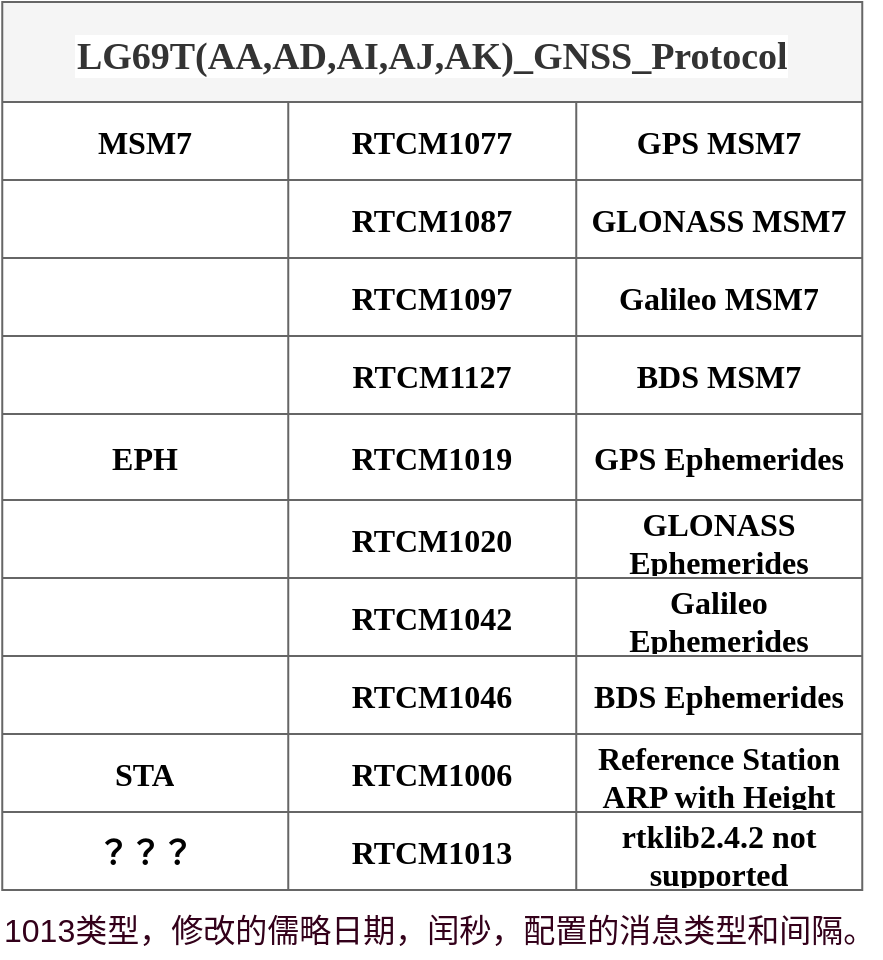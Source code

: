 <mxfile version="24.7.5">
  <diagram id="v6J2Fcln8kv8FsL8eZeO" name="第 1 页">
    <mxGraphModel dx="2062" dy="2013" grid="1" gridSize="10" guides="1" tooltips="1" connect="1" arrows="1" fold="1" page="1" pageScale="1" pageWidth="827" pageHeight="1169" math="0" shadow="0">
      <root>
        <mxCell id="0" />
        <mxCell id="1" parent="0" />
        <mxCell id="3SG8wKmaZ22dm2qWLbcS-3" value="LG69T(AA,AD,AI,AJ,AK)_GNSS_Protocol" style="shape=table;startSize=50;container=1;collapsible=0;childLayout=tableLayout;fontStyle=1;align=center;fontFamily=Times New Roman;fontSize=19;labelBackgroundColor=default;fillColor=#f5f5f5;fontColor=#333333;strokeColor=#666666;" parent="1" vertex="1">
          <mxGeometry x="-759.87" y="-680" width="430" height="444" as="geometry" />
        </mxCell>
        <mxCell id="3SG8wKmaZ22dm2qWLbcS-4" value="" style="shape=tableRow;horizontal=0;startSize=0;swimlaneHead=0;swimlaneBody=0;top=0;left=0;bottom=0;right=0;collapsible=0;dropTarget=0;fillColor=none;points=[[0,0.5],[1,0.5]];portConstraint=eastwest;fontSize=16;" parent="3SG8wKmaZ22dm2qWLbcS-3" vertex="1">
          <mxGeometry y="50" width="430" height="39" as="geometry" />
        </mxCell>
        <mxCell id="3SG8wKmaZ22dm2qWLbcS-5" value="&lt;font face=&quot;Times New Roman&quot;&gt;&lt;b&gt;MSM7&lt;/b&gt;&lt;/font&gt;" style="shape=partialRectangle;html=1;whiteSpace=wrap;connectable=0;fillColor=none;top=0;left=0;bottom=0;right=0;overflow=hidden;fontSize=16;" parent="3SG8wKmaZ22dm2qWLbcS-4" vertex="1">
          <mxGeometry width="143" height="39" as="geometry">
            <mxRectangle width="143" height="39" as="alternateBounds" />
          </mxGeometry>
        </mxCell>
        <mxCell id="3SG8wKmaZ22dm2qWLbcS-6" value="&lt;font face=&quot;Times New Roman&quot;&gt;&lt;b&gt;RTCM1077&lt;/b&gt;&lt;/font&gt;" style="shape=partialRectangle;html=1;whiteSpace=wrap;connectable=0;fillColor=none;top=0;left=0;bottom=0;right=0;overflow=hidden;fontSize=16;" parent="3SG8wKmaZ22dm2qWLbcS-4" vertex="1">
          <mxGeometry x="143" width="144" height="39" as="geometry">
            <mxRectangle width="144" height="39" as="alternateBounds" />
          </mxGeometry>
        </mxCell>
        <mxCell id="3SG8wKmaZ22dm2qWLbcS-7" value="&lt;font face=&quot;Times New Roman&quot;&gt;&lt;b&gt;GPS MSM7&lt;/b&gt;&lt;/font&gt;" style="shape=partialRectangle;html=1;whiteSpace=wrap;connectable=0;fillColor=none;top=0;left=0;bottom=0;right=0;overflow=hidden;fontSize=16;" parent="3SG8wKmaZ22dm2qWLbcS-4" vertex="1">
          <mxGeometry x="287" width="143" height="39" as="geometry">
            <mxRectangle width="143" height="39" as="alternateBounds" />
          </mxGeometry>
        </mxCell>
        <mxCell id="3SG8wKmaZ22dm2qWLbcS-8" value="" style="shape=tableRow;horizontal=0;startSize=0;swimlaneHead=0;swimlaneBody=0;top=0;left=0;bottom=0;right=0;collapsible=0;dropTarget=0;fillColor=none;points=[[0,0.5],[1,0.5]];portConstraint=eastwest;fontSize=16;" parent="3SG8wKmaZ22dm2qWLbcS-3" vertex="1">
          <mxGeometry y="89" width="430" height="39" as="geometry" />
        </mxCell>
        <mxCell id="3SG8wKmaZ22dm2qWLbcS-9" value="" style="shape=partialRectangle;html=1;whiteSpace=wrap;connectable=0;fillColor=none;top=0;left=0;bottom=0;right=0;overflow=hidden;fontSize=16;" parent="3SG8wKmaZ22dm2qWLbcS-8" vertex="1">
          <mxGeometry width="143" height="39" as="geometry">
            <mxRectangle width="143" height="39" as="alternateBounds" />
          </mxGeometry>
        </mxCell>
        <mxCell id="3SG8wKmaZ22dm2qWLbcS-10" value="&lt;font face=&quot;Times New Roman&quot;&gt;RTCM1087&lt;/font&gt;" style="shape=partialRectangle;html=1;whiteSpace=wrap;connectable=0;fillColor=none;top=0;left=0;bottom=0;right=0;overflow=hidden;fontSize=16;fontStyle=1" parent="3SG8wKmaZ22dm2qWLbcS-8" vertex="1">
          <mxGeometry x="143" width="144" height="39" as="geometry">
            <mxRectangle width="144" height="39" as="alternateBounds" />
          </mxGeometry>
        </mxCell>
        <mxCell id="3SG8wKmaZ22dm2qWLbcS-11" value="&lt;span&gt;&lt;font face=&quot;Times New Roman&quot;&gt;GLONASS MSM7&lt;/font&gt;&lt;/span&gt;" style="shape=partialRectangle;html=1;whiteSpace=wrap;connectable=0;fillColor=none;top=0;left=0;bottom=0;right=0;overflow=hidden;fontSize=16;fontStyle=1" parent="3SG8wKmaZ22dm2qWLbcS-8" vertex="1">
          <mxGeometry x="287" width="143" height="39" as="geometry">
            <mxRectangle width="143" height="39" as="alternateBounds" />
          </mxGeometry>
        </mxCell>
        <mxCell id="3SG8wKmaZ22dm2qWLbcS-12" style="shape=tableRow;horizontal=0;startSize=0;swimlaneHead=0;swimlaneBody=0;top=0;left=0;bottom=0;right=0;collapsible=0;dropTarget=0;fillColor=none;points=[[0,0.5],[1,0.5]];portConstraint=eastwest;fontSize=16;" parent="3SG8wKmaZ22dm2qWLbcS-3" vertex="1">
          <mxGeometry y="128" width="430" height="39" as="geometry" />
        </mxCell>
        <mxCell id="3SG8wKmaZ22dm2qWLbcS-13" style="shape=partialRectangle;html=1;whiteSpace=wrap;connectable=0;fillColor=none;top=0;left=0;bottom=0;right=0;overflow=hidden;fontSize=16;" parent="3SG8wKmaZ22dm2qWLbcS-12" vertex="1">
          <mxGeometry width="143" height="39" as="geometry">
            <mxRectangle width="143" height="39" as="alternateBounds" />
          </mxGeometry>
        </mxCell>
        <mxCell id="3SG8wKmaZ22dm2qWLbcS-14" value="&lt;font face=&quot;Times New Roman&quot;&gt;RTCM1097&lt;/font&gt;" style="shape=partialRectangle;html=1;whiteSpace=wrap;connectable=0;fillColor=none;top=0;left=0;bottom=0;right=0;overflow=hidden;fontSize=16;fontStyle=1" parent="3SG8wKmaZ22dm2qWLbcS-12" vertex="1">
          <mxGeometry x="143" width="144" height="39" as="geometry">
            <mxRectangle width="144" height="39" as="alternateBounds" />
          </mxGeometry>
        </mxCell>
        <mxCell id="3SG8wKmaZ22dm2qWLbcS-15" value="&lt;font face=&quot;Times New Roman&quot;&gt;Galileo MSM7&lt;/font&gt;" style="shape=partialRectangle;html=1;whiteSpace=wrap;connectable=0;fillColor=none;top=0;left=0;bottom=0;right=0;overflow=hidden;fontSize=16;fontStyle=1" parent="3SG8wKmaZ22dm2qWLbcS-12" vertex="1">
          <mxGeometry x="287" width="143" height="39" as="geometry">
            <mxRectangle width="143" height="39" as="alternateBounds" />
          </mxGeometry>
        </mxCell>
        <mxCell id="3SG8wKmaZ22dm2qWLbcS-16" style="shape=tableRow;horizontal=0;startSize=0;swimlaneHead=0;swimlaneBody=0;top=0;left=0;bottom=0;right=0;collapsible=0;dropTarget=0;fillColor=none;points=[[0,0.5],[1,0.5]];portConstraint=eastwest;fontSize=16;" parent="3SG8wKmaZ22dm2qWLbcS-3" vertex="1">
          <mxGeometry y="167" width="430" height="39" as="geometry" />
        </mxCell>
        <mxCell id="3SG8wKmaZ22dm2qWLbcS-17" style="shape=partialRectangle;html=1;whiteSpace=wrap;connectable=0;fillColor=none;top=0;left=0;bottom=0;right=0;overflow=hidden;fontSize=16;" parent="3SG8wKmaZ22dm2qWLbcS-16" vertex="1">
          <mxGeometry width="143" height="39" as="geometry">
            <mxRectangle width="143" height="39" as="alternateBounds" />
          </mxGeometry>
        </mxCell>
        <mxCell id="3SG8wKmaZ22dm2qWLbcS-18" value="&lt;font face=&quot;Times New Roman&quot;&gt;RTCM1127&lt;/font&gt;" style="shape=partialRectangle;html=1;whiteSpace=wrap;connectable=0;fillColor=none;top=0;left=0;bottom=0;right=0;overflow=hidden;fontSize=16;fontStyle=1" parent="3SG8wKmaZ22dm2qWLbcS-16" vertex="1">
          <mxGeometry x="143" width="144" height="39" as="geometry">
            <mxRectangle width="144" height="39" as="alternateBounds" />
          </mxGeometry>
        </mxCell>
        <mxCell id="3SG8wKmaZ22dm2qWLbcS-19" value="&lt;font face=&quot;Times New Roman&quot;&gt;BDS MSM7&lt;/font&gt;" style="shape=partialRectangle;html=1;whiteSpace=wrap;connectable=0;fillColor=none;top=0;left=0;bottom=0;right=0;overflow=hidden;fontSize=16;fontStyle=1" parent="3SG8wKmaZ22dm2qWLbcS-16" vertex="1">
          <mxGeometry x="287" width="143" height="39" as="geometry">
            <mxRectangle width="143" height="39" as="alternateBounds" />
          </mxGeometry>
        </mxCell>
        <mxCell id="3SG8wKmaZ22dm2qWLbcS-20" style="shape=tableRow;horizontal=0;startSize=0;swimlaneHead=0;swimlaneBody=0;top=0;left=0;bottom=0;right=0;collapsible=0;dropTarget=0;fillColor=none;points=[[0,0.5],[1,0.5]];portConstraint=eastwest;fontSize=16;" parent="3SG8wKmaZ22dm2qWLbcS-3" vertex="1">
          <mxGeometry y="206" width="430" height="43" as="geometry" />
        </mxCell>
        <mxCell id="3SG8wKmaZ22dm2qWLbcS-21" value="&lt;font face=&quot;Times New Roman&quot;&gt;EPH&lt;/font&gt;" style="shape=partialRectangle;html=1;whiteSpace=wrap;connectable=0;fillColor=none;top=0;left=0;bottom=0;right=0;overflow=hidden;fontSize=16;fontStyle=1" parent="3SG8wKmaZ22dm2qWLbcS-20" vertex="1">
          <mxGeometry width="143" height="43" as="geometry">
            <mxRectangle width="143" height="43" as="alternateBounds" />
          </mxGeometry>
        </mxCell>
        <mxCell id="3SG8wKmaZ22dm2qWLbcS-22" value="&lt;font face=&quot;Times New Roman&quot;&gt;RTCM1019&lt;/font&gt;" style="shape=partialRectangle;html=1;whiteSpace=wrap;connectable=0;fillColor=none;top=0;left=0;bottom=0;right=0;overflow=hidden;fontSize=16;fontStyle=1" parent="3SG8wKmaZ22dm2qWLbcS-20" vertex="1">
          <mxGeometry x="143" width="144" height="43" as="geometry">
            <mxRectangle width="144" height="43" as="alternateBounds" />
          </mxGeometry>
        </mxCell>
        <mxCell id="3SG8wKmaZ22dm2qWLbcS-23" value="&lt;font face=&quot;Times New Roman&quot;&gt;GPS Ephemerides&lt;/font&gt;" style="shape=partialRectangle;html=1;whiteSpace=wrap;connectable=0;fillColor=none;top=0;left=0;bottom=0;right=0;overflow=hidden;fontSize=16;fontStyle=1" parent="3SG8wKmaZ22dm2qWLbcS-20" vertex="1">
          <mxGeometry x="287" width="143" height="43" as="geometry">
            <mxRectangle width="143" height="43" as="alternateBounds" />
          </mxGeometry>
        </mxCell>
        <mxCell id="3SG8wKmaZ22dm2qWLbcS-24" style="shape=tableRow;horizontal=0;startSize=0;swimlaneHead=0;swimlaneBody=0;top=0;left=0;bottom=0;right=0;collapsible=0;dropTarget=0;fillColor=none;points=[[0,0.5],[1,0.5]];portConstraint=eastwest;fontSize=16;" parent="3SG8wKmaZ22dm2qWLbcS-3" vertex="1">
          <mxGeometry y="249" width="430" height="39" as="geometry" />
        </mxCell>
        <mxCell id="3SG8wKmaZ22dm2qWLbcS-25" style="shape=partialRectangle;html=1;whiteSpace=wrap;connectable=0;fillColor=none;top=0;left=0;bottom=0;right=0;overflow=hidden;fontSize=16;" parent="3SG8wKmaZ22dm2qWLbcS-24" vertex="1">
          <mxGeometry width="143" height="39" as="geometry">
            <mxRectangle width="143" height="39" as="alternateBounds" />
          </mxGeometry>
        </mxCell>
        <mxCell id="3SG8wKmaZ22dm2qWLbcS-26" value="&lt;font face=&quot;Times New Roman&quot;&gt;RTCM1020&lt;/font&gt;" style="shape=partialRectangle;html=1;whiteSpace=wrap;connectable=0;fillColor=none;top=0;left=0;bottom=0;right=0;overflow=hidden;fontSize=16;fontStyle=1" parent="3SG8wKmaZ22dm2qWLbcS-24" vertex="1">
          <mxGeometry x="143" width="144" height="39" as="geometry">
            <mxRectangle width="144" height="39" as="alternateBounds" />
          </mxGeometry>
        </mxCell>
        <mxCell id="3SG8wKmaZ22dm2qWLbcS-27" value="&lt;font face=&quot;Times New Roman&quot;&gt;GLONASS Ephemerides&lt;/font&gt;" style="shape=partialRectangle;html=1;whiteSpace=wrap;connectable=0;fillColor=none;top=0;left=0;bottom=0;right=0;overflow=hidden;fontSize=16;fontStyle=1" parent="3SG8wKmaZ22dm2qWLbcS-24" vertex="1">
          <mxGeometry x="287" width="143" height="39" as="geometry">
            <mxRectangle width="143" height="39" as="alternateBounds" />
          </mxGeometry>
        </mxCell>
        <mxCell id="3SG8wKmaZ22dm2qWLbcS-28" value="" style="shape=tableRow;horizontal=0;startSize=0;swimlaneHead=0;swimlaneBody=0;top=0;left=0;bottom=0;right=0;collapsible=0;dropTarget=0;fillColor=none;points=[[0,0.5],[1,0.5]];portConstraint=eastwest;fontSize=16;" parent="3SG8wKmaZ22dm2qWLbcS-3" vertex="1">
          <mxGeometry y="288" width="430" height="39" as="geometry" />
        </mxCell>
        <mxCell id="3SG8wKmaZ22dm2qWLbcS-29" value="" style="shape=partialRectangle;html=1;whiteSpace=wrap;connectable=0;fillColor=none;top=0;left=0;bottom=0;right=0;overflow=hidden;fontSize=16;" parent="3SG8wKmaZ22dm2qWLbcS-28" vertex="1">
          <mxGeometry width="143" height="39" as="geometry">
            <mxRectangle width="143" height="39" as="alternateBounds" />
          </mxGeometry>
        </mxCell>
        <mxCell id="3SG8wKmaZ22dm2qWLbcS-30" value="&lt;font face=&quot;Times New Roman&quot;&gt;RTCM1042&lt;/font&gt;" style="shape=partialRectangle;html=1;whiteSpace=wrap;connectable=0;fillColor=none;top=0;left=0;bottom=0;right=0;overflow=hidden;fontSize=16;fontStyle=1" parent="3SG8wKmaZ22dm2qWLbcS-28" vertex="1">
          <mxGeometry x="143" width="144" height="39" as="geometry">
            <mxRectangle width="144" height="39" as="alternateBounds" />
          </mxGeometry>
        </mxCell>
        <mxCell id="3SG8wKmaZ22dm2qWLbcS-31" value="&lt;font face=&quot;Times New Roman&quot;&gt;Galileo Ephemerides&lt;/font&gt;" style="shape=partialRectangle;html=1;whiteSpace=wrap;connectable=0;fillColor=none;top=0;left=0;bottom=0;right=0;overflow=hidden;fontSize=16;fontStyle=1" parent="3SG8wKmaZ22dm2qWLbcS-28" vertex="1">
          <mxGeometry x="287" width="143" height="39" as="geometry">
            <mxRectangle width="143" height="39" as="alternateBounds" />
          </mxGeometry>
        </mxCell>
        <mxCell id="3SG8wKmaZ22dm2qWLbcS-32" value="" style="shape=tableRow;horizontal=0;startSize=0;swimlaneHead=0;swimlaneBody=0;top=0;left=0;bottom=0;right=0;collapsible=0;dropTarget=0;fillColor=none;points=[[0,0.5],[1,0.5]];portConstraint=eastwest;fontSize=16;" parent="3SG8wKmaZ22dm2qWLbcS-3" vertex="1">
          <mxGeometry y="327" width="430" height="39" as="geometry" />
        </mxCell>
        <mxCell id="3SG8wKmaZ22dm2qWLbcS-33" value="" style="shape=partialRectangle;html=1;whiteSpace=wrap;connectable=0;fillColor=none;top=0;left=0;bottom=0;right=0;overflow=hidden;fontSize=16;" parent="3SG8wKmaZ22dm2qWLbcS-32" vertex="1">
          <mxGeometry width="143" height="39" as="geometry">
            <mxRectangle width="143" height="39" as="alternateBounds" />
          </mxGeometry>
        </mxCell>
        <mxCell id="3SG8wKmaZ22dm2qWLbcS-34" value="&lt;font face=&quot;Times New Roman&quot;&gt;RTCM1046&lt;/font&gt;" style="shape=partialRectangle;html=1;whiteSpace=wrap;connectable=0;fillColor=none;top=0;left=0;bottom=0;right=0;overflow=hidden;fontSize=16;fontStyle=1" parent="3SG8wKmaZ22dm2qWLbcS-32" vertex="1">
          <mxGeometry x="143" width="144" height="39" as="geometry">
            <mxRectangle width="144" height="39" as="alternateBounds" />
          </mxGeometry>
        </mxCell>
        <mxCell id="3SG8wKmaZ22dm2qWLbcS-35" value="&lt;font face=&quot;Times New Roman&quot;&gt;BDS Ephemerides&lt;/font&gt;" style="shape=partialRectangle;html=1;whiteSpace=wrap;connectable=0;fillColor=none;top=0;left=0;bottom=0;right=0;overflow=hidden;pointerEvents=1;fontSize=16;fontStyle=1" parent="3SG8wKmaZ22dm2qWLbcS-32" vertex="1">
          <mxGeometry x="287" width="143" height="39" as="geometry">
            <mxRectangle width="143" height="39" as="alternateBounds" />
          </mxGeometry>
        </mxCell>
        <mxCell id="3SG8wKmaZ22dm2qWLbcS-36" style="shape=tableRow;horizontal=0;startSize=0;swimlaneHead=0;swimlaneBody=0;top=0;left=0;bottom=0;right=0;collapsible=0;dropTarget=0;fillColor=none;points=[[0,0.5],[1,0.5]];portConstraint=eastwest;fontSize=16;" parent="3SG8wKmaZ22dm2qWLbcS-3" vertex="1">
          <mxGeometry y="366" width="430" height="39" as="geometry" />
        </mxCell>
        <mxCell id="3SG8wKmaZ22dm2qWLbcS-37" value="&lt;font face=&quot;Times New Roman&quot;&gt;STA&lt;/font&gt;" style="shape=partialRectangle;html=1;whiteSpace=wrap;connectable=0;fillColor=none;top=0;left=0;bottom=0;right=0;overflow=hidden;fontSize=16;fontStyle=1" parent="3SG8wKmaZ22dm2qWLbcS-36" vertex="1">
          <mxGeometry width="143" height="39" as="geometry">
            <mxRectangle width="143" height="39" as="alternateBounds" />
          </mxGeometry>
        </mxCell>
        <mxCell id="3SG8wKmaZ22dm2qWLbcS-38" value="&lt;font face=&quot;Times New Roman&quot;&gt;RTCM1006&lt;/font&gt;" style="shape=partialRectangle;html=1;whiteSpace=wrap;connectable=0;fillColor=none;top=0;left=0;bottom=0;right=0;overflow=hidden;fontSize=16;fontStyle=1" parent="3SG8wKmaZ22dm2qWLbcS-36" vertex="1">
          <mxGeometry x="143" width="144" height="39" as="geometry">
            <mxRectangle width="144" height="39" as="alternateBounds" />
          </mxGeometry>
        </mxCell>
        <mxCell id="3SG8wKmaZ22dm2qWLbcS-39" value="&lt;font face=&quot;Times New Roman&quot;&gt;&lt;b&gt;Reference Station ARP with Height&lt;/b&gt;&lt;/font&gt;" style="shape=partialRectangle;html=1;whiteSpace=wrap;connectable=0;fillColor=none;top=0;left=0;bottom=0;right=0;overflow=hidden;pointerEvents=1;fontSize=16;" parent="3SG8wKmaZ22dm2qWLbcS-36" vertex="1">
          <mxGeometry x="287" width="143" height="39" as="geometry">
            <mxRectangle width="143" height="39" as="alternateBounds" />
          </mxGeometry>
        </mxCell>
        <mxCell id="zSCRI67G9DwhUW2mgSZW-7" style="shape=tableRow;horizontal=0;startSize=0;swimlaneHead=0;swimlaneBody=0;top=0;left=0;bottom=0;right=0;collapsible=0;dropTarget=0;fillColor=none;points=[[0,0.5],[1,0.5]];portConstraint=eastwest;fontSize=16;" parent="3SG8wKmaZ22dm2qWLbcS-3" vertex="1">
          <mxGeometry y="405" width="430" height="39" as="geometry" />
        </mxCell>
        <mxCell id="zSCRI67G9DwhUW2mgSZW-8" value="&lt;span style=&quot;font-family: &amp;#34;times new roman&amp;#34;&quot;&gt;？？？&lt;/span&gt;" style="shape=partialRectangle;html=1;whiteSpace=wrap;connectable=0;fillColor=none;top=0;left=0;bottom=0;right=0;overflow=hidden;fontSize=16;fontStyle=1" parent="zSCRI67G9DwhUW2mgSZW-7" vertex="1">
          <mxGeometry width="143" height="39" as="geometry">
            <mxRectangle width="143" height="39" as="alternateBounds" />
          </mxGeometry>
        </mxCell>
        <mxCell id="zSCRI67G9DwhUW2mgSZW-9" value="&lt;span style=&quot;font-family: &amp;#34;times new roman&amp;#34;&quot;&gt;RTCM1013&lt;/span&gt;" style="shape=partialRectangle;html=1;whiteSpace=wrap;connectable=0;fillColor=none;top=0;left=0;bottom=0;right=0;overflow=hidden;fontSize=16;fontStyle=1" parent="zSCRI67G9DwhUW2mgSZW-7" vertex="1">
          <mxGeometry x="143" width="144" height="39" as="geometry">
            <mxRectangle width="144" height="39" as="alternateBounds" />
          </mxGeometry>
        </mxCell>
        <mxCell id="zSCRI67G9DwhUW2mgSZW-10" value="&lt;b style=&quot;font-family: &amp;#34;times new roman&amp;#34;&quot;&gt;rtklib2.4.2 not supported&lt;/b&gt;" style="shape=partialRectangle;html=1;whiteSpace=wrap;connectable=0;fillColor=none;top=0;left=0;bottom=0;right=0;overflow=hidden;pointerEvents=1;fontSize=16;" parent="zSCRI67G9DwhUW2mgSZW-7" vertex="1">
          <mxGeometry x="287" width="143" height="39" as="geometry">
            <mxRectangle width="143" height="39" as="alternateBounds" />
          </mxGeometry>
        </mxCell>
        <mxCell id="4tj4ta7qfGMZWoozzv2C-1" value="&lt;span style=&quot;font-size: 16px ; font-style: normal ; font-weight: 400 ; letter-spacing: normal ; text-indent: 0px ; text-transform: none ; word-spacing: 0px ; background-color: rgb(255 , 255 , 255) ; display: inline ; float: none&quot;&gt;&lt;font color=&quot;#33001a&quot;&gt;1013类型，修改的儒略日期，闰秒，配置的消息类型和间隔。&lt;/font&gt;&lt;/span&gt;" style="text;whiteSpace=wrap;html=1;fontSize=16;" parent="1" vertex="1">
          <mxGeometry x="-760.87" y="-232" width="440" height="30" as="geometry" />
        </mxCell>
      </root>
    </mxGraphModel>
  </diagram>
</mxfile>
